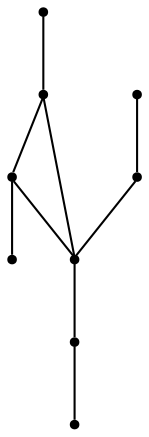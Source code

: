 graph {
  node [shape=point,comment="{\"directed\":false,\"doi\":\"10.4230/LIPIcs.GD.2024.3\",\"figure\":\"7 (1)\"}"]

  v0 [pos="641.5256740245209,1642.5861735264627"]
  v1 [pos="605.1729135616398,1578.9841310900329"]
  v2 [pos="568.8201530987587,1642.5861735264627"]
  v3 [pos="532.4674085348286,1578.9841310900329"]
  v4 [pos="605.1729135616399,1706.1882159628926"]
  v5 [pos="568.8201530987587,1769.790385560427"]
  v6 [pos="532.4674085348286,1706.1882159628926"]
  v7 [pos="496.1146480719475,1769.790385560427"]
  v8 [pos="459.7618876090664,1706.1882159628926"]

  v0 -- v1 [id="-1",pos="641.5256740245209,1642.5861735264627 605.1729135616398,1578.9841310900329 605.1729135616398,1578.9841310900329 605.1729135616398,1578.9841310900329"]
  v8 -- v6 [id="-2",pos="459.7618876090664,1706.1882159628926 532.4674085348286,1706.1882159628926 532.4674085348286,1706.1882159628926 532.4674085348286,1706.1882159628926"]
  v7 -- v5 [id="-3",pos="496.1146480719475,1769.790385560427 568.8201530987587,1769.790385560427 568.8201530987587,1769.790385560427 568.8201530987587,1769.790385560427"]
  v6 -- v4 [id="-4",pos="532.4674085348286,1706.1882159628926 605.1729135616399,1706.1882159628926 605.1729135616399,1706.1882159628926 605.1729135616399,1706.1882159628926"]
  v6 -- v2 [id="-5",pos="532.4674085348286,1706.1882159628926 568.8201530987587,1642.5861735264627 568.8201530987587,1642.5861735264627 568.8201530987587,1642.5861735264627"]
  v5 -- v4 [id="-6",pos="568.8201530987587,1769.790385560427 605.1729135616399,1706.1882159628926 605.1729135616399,1706.1882159628926 605.1729135616399,1706.1882159628926"]
  v4 -- v0 [id="-7",pos="605.1729135616399,1706.1882159628926 641.5256740245209,1642.5861735264627 641.5256740245209,1642.5861735264627 641.5256740245209,1642.5861735264627"]
  v2 -- v4 [id="-8",pos="568.8201530987587,1642.5861735264627 605.1729135616399,1706.1882159628926 605.1729135616399,1706.1882159628926 605.1729135616399,1706.1882159628926"]
  v2 -- v3 [id="-9",pos="568.8201530987587,1642.5861735264627 532.4674085348286,1578.9841310900329 532.4674085348286,1578.9841310900329 532.4674085348286,1578.9841310900329"]
}